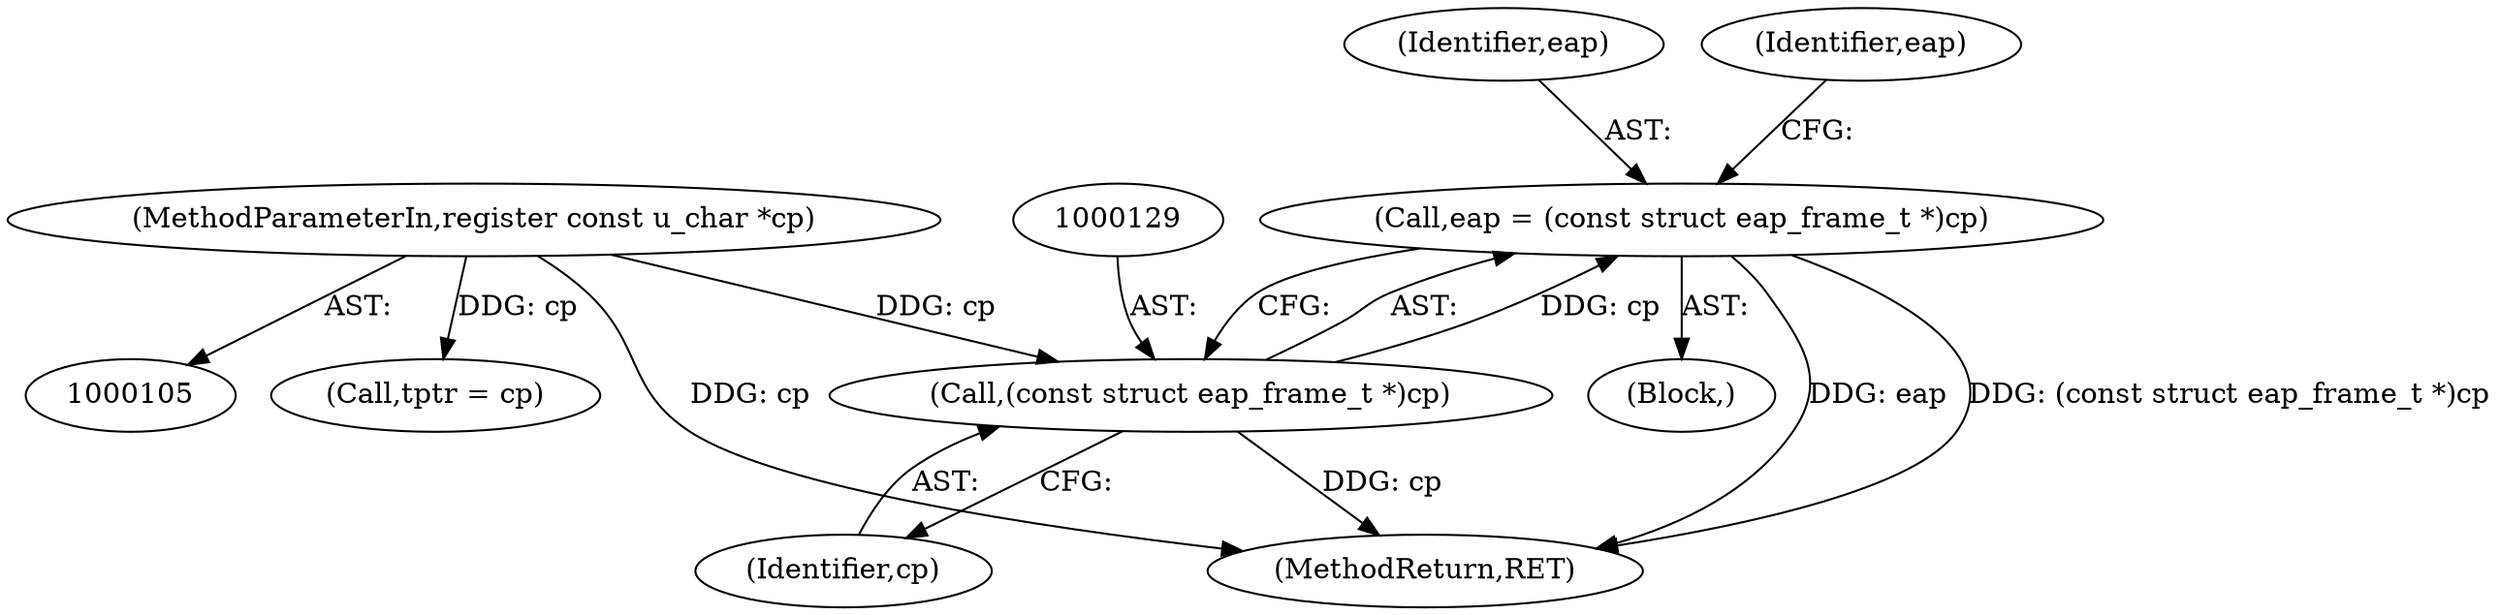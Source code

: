 digraph "0_tcpdump_985122081165753c7442bd7824c473eb9ff56308@pointer" {
"1000126" [label="(Call,eap = (const struct eap_frame_t *)cp)"];
"1000128" [label="(Call,(const struct eap_frame_t *)cp)"];
"1000107" [label="(MethodParameterIn,register const u_char *cp)"];
"1000107" [label="(MethodParameterIn,register const u_char *cp)"];
"1000120" [label="(Call,tptr = cp)"];
"1000130" [label="(Identifier,cp)"];
"1000127" [label="(Identifier,eap)"];
"1000109" [label="(Block,)"];
"1000128" [label="(Call,(const struct eap_frame_t *)cp)"];
"1000133" [label="(Identifier,eap)"];
"1000126" [label="(Call,eap = (const struct eap_frame_t *)cp)"];
"1000499" [label="(MethodReturn,RET)"];
"1000126" -> "1000109"  [label="AST: "];
"1000126" -> "1000128"  [label="CFG: "];
"1000127" -> "1000126"  [label="AST: "];
"1000128" -> "1000126"  [label="AST: "];
"1000133" -> "1000126"  [label="CFG: "];
"1000126" -> "1000499"  [label="DDG: eap"];
"1000126" -> "1000499"  [label="DDG: (const struct eap_frame_t *)cp"];
"1000128" -> "1000126"  [label="DDG: cp"];
"1000128" -> "1000130"  [label="CFG: "];
"1000129" -> "1000128"  [label="AST: "];
"1000130" -> "1000128"  [label="AST: "];
"1000128" -> "1000499"  [label="DDG: cp"];
"1000107" -> "1000128"  [label="DDG: cp"];
"1000107" -> "1000105"  [label="AST: "];
"1000107" -> "1000499"  [label="DDG: cp"];
"1000107" -> "1000120"  [label="DDG: cp"];
}
